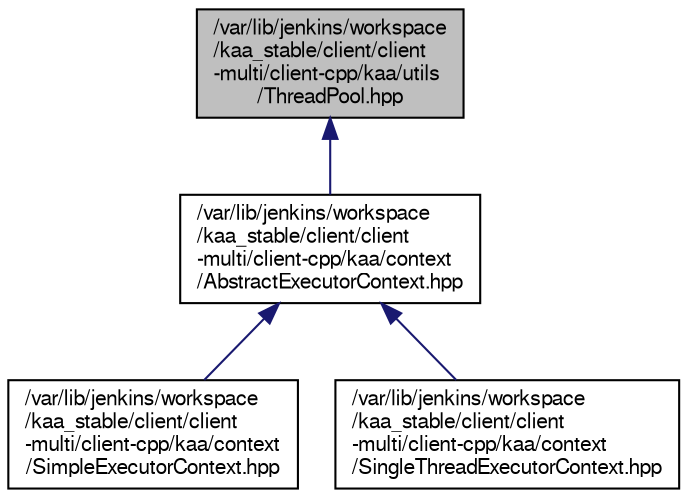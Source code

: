 digraph "/var/lib/jenkins/workspace/kaa_stable/client/client-multi/client-cpp/kaa/utils/ThreadPool.hpp"
{
  bgcolor="transparent";
  edge [fontname="FreeSans",fontsize="10",labelfontname="FreeSans",labelfontsize="10"];
  node [fontname="FreeSans",fontsize="10",shape=record];
  Node1 [label="/var/lib/jenkins/workspace\l/kaa_stable/client/client\l-multi/client-cpp/kaa/utils\l/ThreadPool.hpp",height=0.2,width=0.4,color="black", fillcolor="grey75", style="filled" fontcolor="black"];
  Node1 -> Node2 [dir="back",color="midnightblue",fontsize="10",style="solid",fontname="FreeSans"];
  Node2 [label="/var/lib/jenkins/workspace\l/kaa_stable/client/client\l-multi/client-cpp/kaa/context\l/AbstractExecutorContext.hpp",height=0.2,width=0.4,color="black",URL="$AbstractExecutorContext_8hpp.html"];
  Node2 -> Node3 [dir="back",color="midnightblue",fontsize="10",style="solid",fontname="FreeSans"];
  Node3 [label="/var/lib/jenkins/workspace\l/kaa_stable/client/client\l-multi/client-cpp/kaa/context\l/SimpleExecutorContext.hpp",height=0.2,width=0.4,color="black",URL="$SimpleExecutorContext_8hpp.html"];
  Node2 -> Node4 [dir="back",color="midnightblue",fontsize="10",style="solid",fontname="FreeSans"];
  Node4 [label="/var/lib/jenkins/workspace\l/kaa_stable/client/client\l-multi/client-cpp/kaa/context\l/SingleThreadExecutorContext.hpp",height=0.2,width=0.4,color="black",URL="$SingleThreadExecutorContext_8hpp.html"];
}
